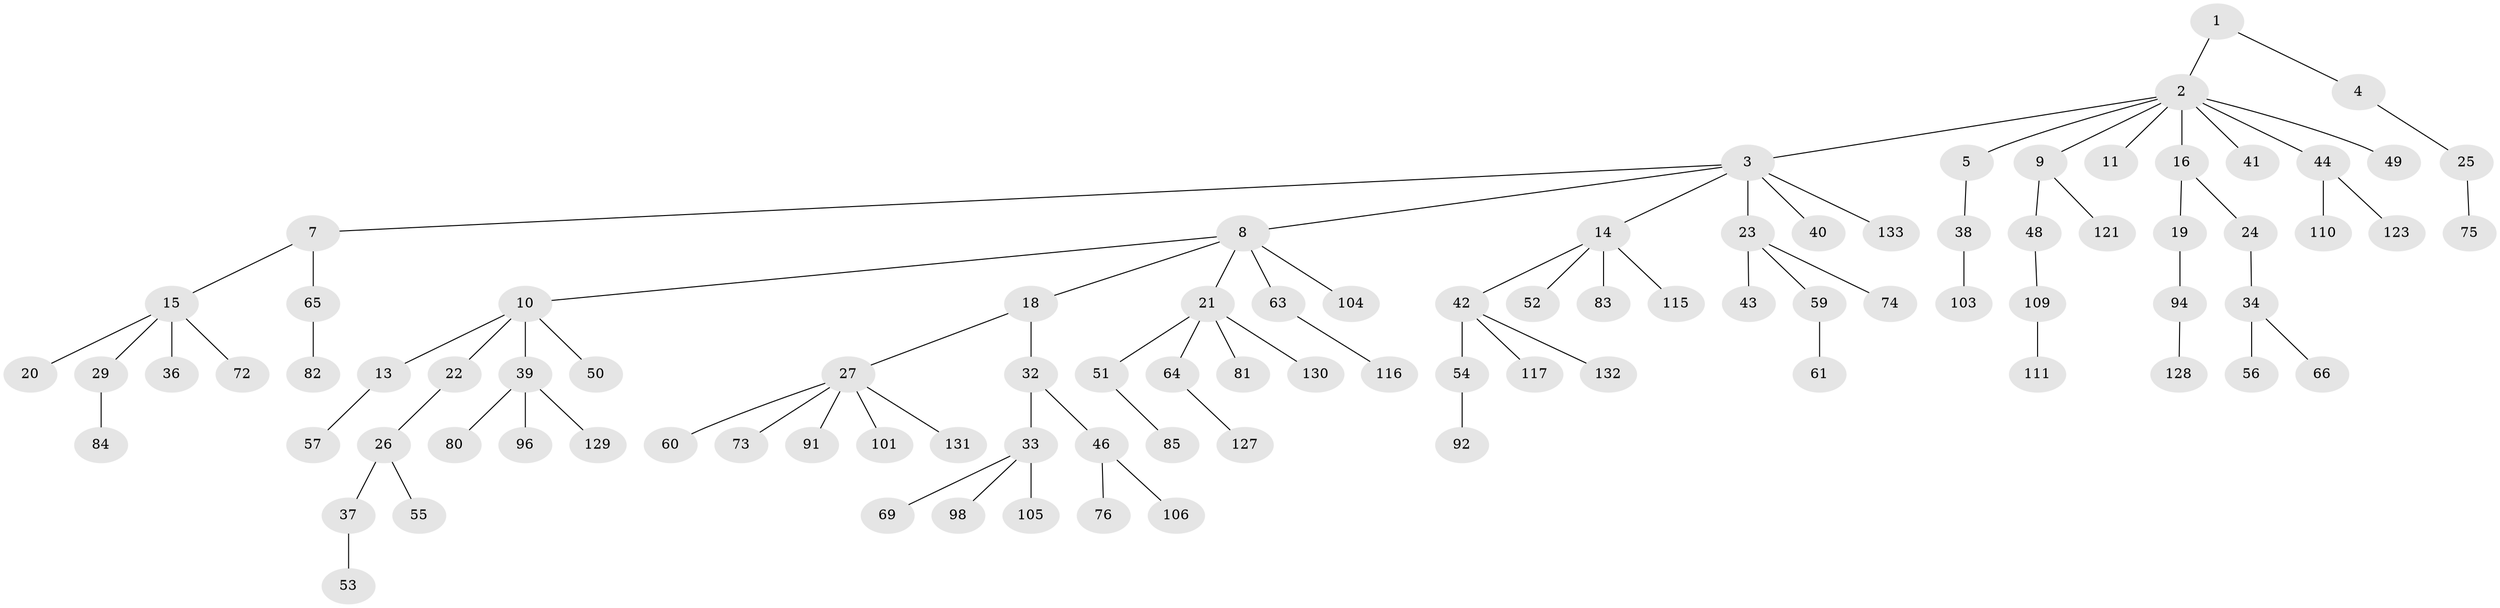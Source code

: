 // Generated by graph-tools (version 1.1) at 2025/52/02/27/25 19:52:11]
// undirected, 92 vertices, 91 edges
graph export_dot {
graph [start="1"]
  node [color=gray90,style=filled];
  1 [super="+47"];
  2 [super="+6"];
  3 [super="+100"];
  4 [super="+67"];
  5 [super="+88"];
  7 [super="+120"];
  8 [super="+12"];
  9 [super="+99"];
  10 [super="+31"];
  11;
  13 [super="+114"];
  14 [super="+28"];
  15 [super="+17"];
  16;
  18 [super="+35"];
  19 [super="+71"];
  20;
  21 [super="+30"];
  22 [super="+90"];
  23 [super="+45"];
  24 [super="+89"];
  25;
  26 [super="+87"];
  27 [super="+68"];
  29;
  32 [super="+124"];
  33 [super="+86"];
  34;
  36;
  37;
  38 [super="+58"];
  39 [super="+79"];
  40 [super="+78"];
  41 [super="+108"];
  42 [super="+118"];
  43;
  44 [super="+70"];
  46 [super="+62"];
  48 [super="+119"];
  49 [super="+113"];
  50;
  51 [super="+122"];
  52;
  53;
  54;
  55;
  56 [super="+126"];
  57;
  59 [super="+107"];
  60;
  61 [super="+77"];
  63 [super="+125"];
  64 [super="+97"];
  65;
  66;
  69;
  72;
  73 [super="+93"];
  74;
  75 [super="+95"];
  76;
  80;
  81;
  82 [super="+112"];
  83;
  84;
  85;
  91 [super="+102"];
  92;
  94;
  96;
  98;
  101;
  103;
  104;
  105;
  106;
  109;
  110;
  111;
  115;
  116;
  117;
  121;
  123;
  127;
  128;
  129;
  130;
  131;
  132;
  133;
  1 -- 2;
  1 -- 4;
  2 -- 3;
  2 -- 5;
  2 -- 16;
  2 -- 41;
  2 -- 49;
  2 -- 9;
  2 -- 11;
  2 -- 44;
  3 -- 7;
  3 -- 8;
  3 -- 14;
  3 -- 23;
  3 -- 40;
  3 -- 133;
  4 -- 25;
  5 -- 38;
  7 -- 15;
  7 -- 65;
  8 -- 10;
  8 -- 18;
  8 -- 21;
  8 -- 63;
  8 -- 104;
  9 -- 48;
  9 -- 121;
  10 -- 13;
  10 -- 22;
  10 -- 39;
  10 -- 50;
  13 -- 57;
  14 -- 42;
  14 -- 83;
  14 -- 115;
  14 -- 52;
  15 -- 29;
  15 -- 72;
  15 -- 20;
  15 -- 36;
  16 -- 19;
  16 -- 24;
  18 -- 27;
  18 -- 32;
  19 -- 94;
  21 -- 51;
  21 -- 64;
  21 -- 81;
  21 -- 130;
  22 -- 26;
  23 -- 43;
  23 -- 59;
  23 -- 74;
  24 -- 34;
  25 -- 75;
  26 -- 37;
  26 -- 55;
  27 -- 60;
  27 -- 73;
  27 -- 91;
  27 -- 101;
  27 -- 131;
  29 -- 84;
  32 -- 33;
  32 -- 46;
  33 -- 69;
  33 -- 98;
  33 -- 105;
  34 -- 56;
  34 -- 66;
  37 -- 53;
  38 -- 103;
  39 -- 129;
  39 -- 80;
  39 -- 96;
  42 -- 54;
  42 -- 117;
  42 -- 132;
  44 -- 123;
  44 -- 110;
  46 -- 106;
  46 -- 76;
  48 -- 109;
  51 -- 85;
  54 -- 92;
  59 -- 61;
  63 -- 116;
  64 -- 127;
  65 -- 82;
  94 -- 128;
  109 -- 111;
}

